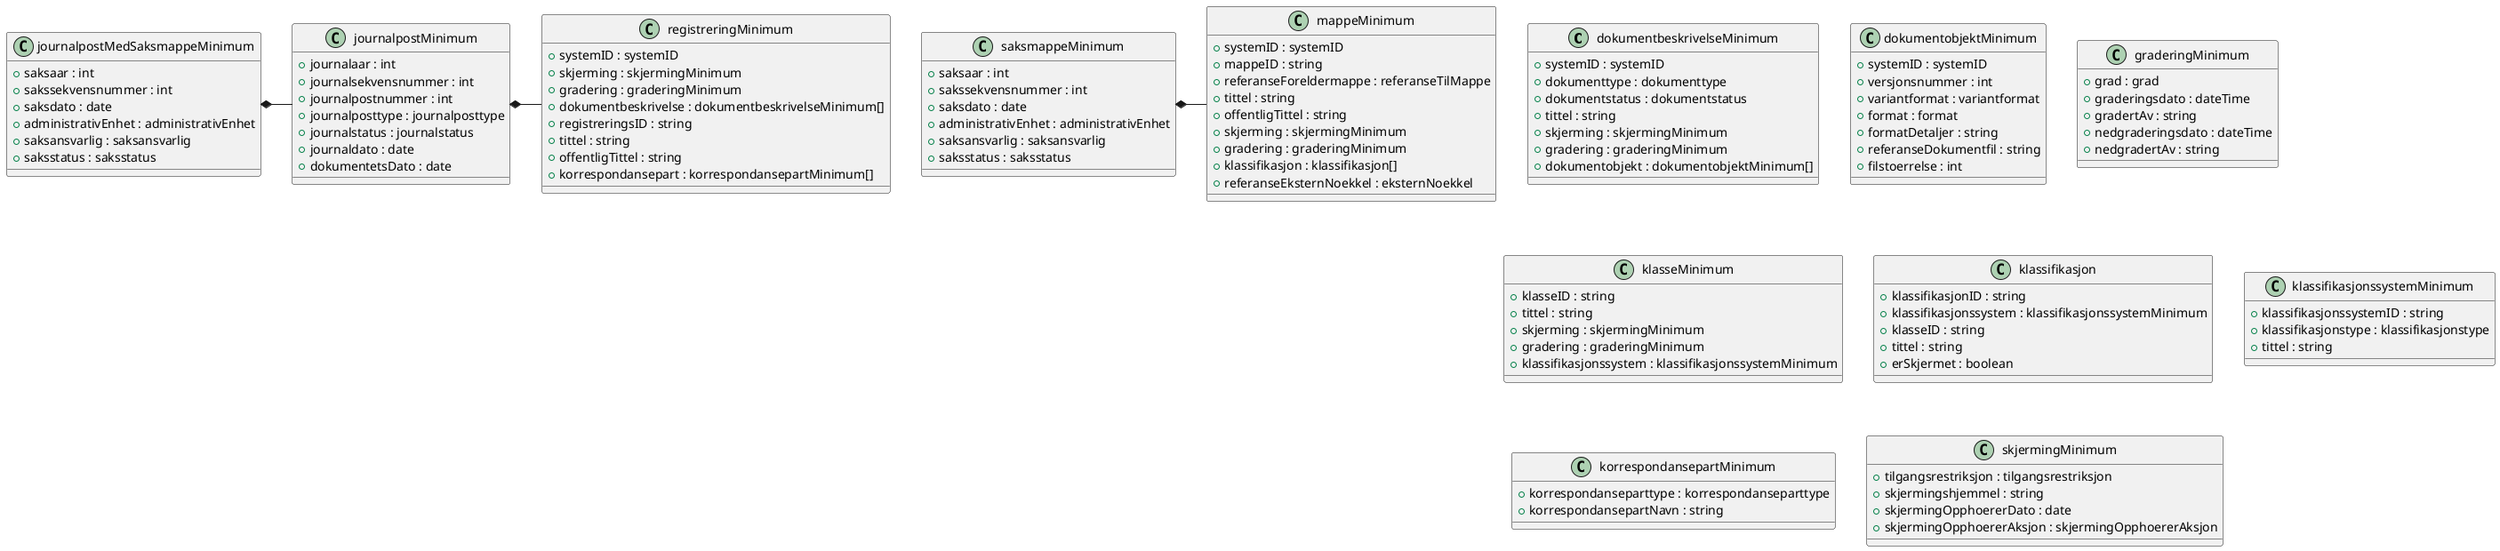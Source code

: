 @startuml

class dokumentbeskrivelseMinimum {
    +systemID : systemID
    +dokumenttype : dokumenttype
    +dokumentstatus : dokumentstatus
    +tittel : string
    +skjerming : skjermingMinimum
    +gradering : graderingMinimum
    +dokumentobjekt : dokumentobjektMinimum[]
}
class dokumentobjektMinimum {
    +systemID : systemID
    +versjonsnummer : int
    +variantformat : variantformat
    +format : format
    +formatDetaljer : string
    +referanseDokumentfil : string
    +filstoerrelse : int
}
class graderingMinimum {
    +grad : grad
    +graderingsdato : dateTime
    +gradertAv : string
    +nedgraderingsdato : dateTime
    +nedgradertAv : string
}
class journalpostMedSaksmappeMinimum {
    +saksaar : int
    +sakssekvensnummer : int
    +saksdato : date
    +administrativEnhet : administrativEnhet
    +saksansvarlig : saksansvarlig
    +saksstatus : saksstatus
}
journalpostMedSaksmappeMinimum *- journalpostMinimum
class journalpostMinimum {
    +journalaar : int
    +journalsekvensnummer : int
    +journalpostnummer : int
    +journalposttype : journalposttype
    +journalstatus : journalstatus
    +journaldato : date
    +dokumentetsDato : date
}
journalpostMinimum *- registreringMinimum
class klasseMinimum {
    +klasseID : string
    +tittel : string
    +skjerming : skjermingMinimum
    +gradering : graderingMinimum
    +klassifikasjonssystem : klassifikasjonssystemMinimum
}
class klassifikasjon {
    +klassifikasjonID : string
    +klassifikasjonssystem : klassifikasjonssystemMinimum
    +klasseID : string
    +tittel : string
    +erSkjermet : boolean
}
class klassifikasjonssystemMinimum {
    +klassifikasjonssystemID : string
    +klassifikasjonstype : klassifikasjonstype
    +tittel : string
}
class korrespondansepartMinimum {
    +korrespondanseparttype : korrespondanseparttype
    +korrespondansepartNavn : string
}
class mappeMinimum {
    +systemID : systemID
    +mappeID : string
    +referanseForeldermappe : referanseTilMappe
    +tittel : string
    +offentligTittel : string
    +skjerming : skjermingMinimum
    +gradering : graderingMinimum
    +klassifikasjon : klassifikasjon[]
    +referanseEksternNoekkel : eksternNoekkel
}
class registreringMinimum {
    +systemID : systemID
    +skjerming : skjermingMinimum
    +gradering : graderingMinimum
    +dokumentbeskrivelse : dokumentbeskrivelseMinimum[]
    +registreringsID : string
    +tittel : string
    +offentligTittel : string
    +korrespondansepart : korrespondansepartMinimum[]
}
class saksmappeMinimum {
    +saksaar : int
    +sakssekvensnummer : int
    +saksdato : date
    +administrativEnhet : administrativEnhet
    +saksansvarlig : saksansvarlig
    +saksstatus : saksstatus
}
saksmappeMinimum *- mappeMinimum
class skjermingMinimum {
    +tilgangsrestriksjon : tilgangsrestriksjon
    +skjermingshjemmel : string
    +skjermingOpphoererDato : date
    +skjermingOpphoererAksjon : skjermingOpphoererAksjon
}

@enduml
